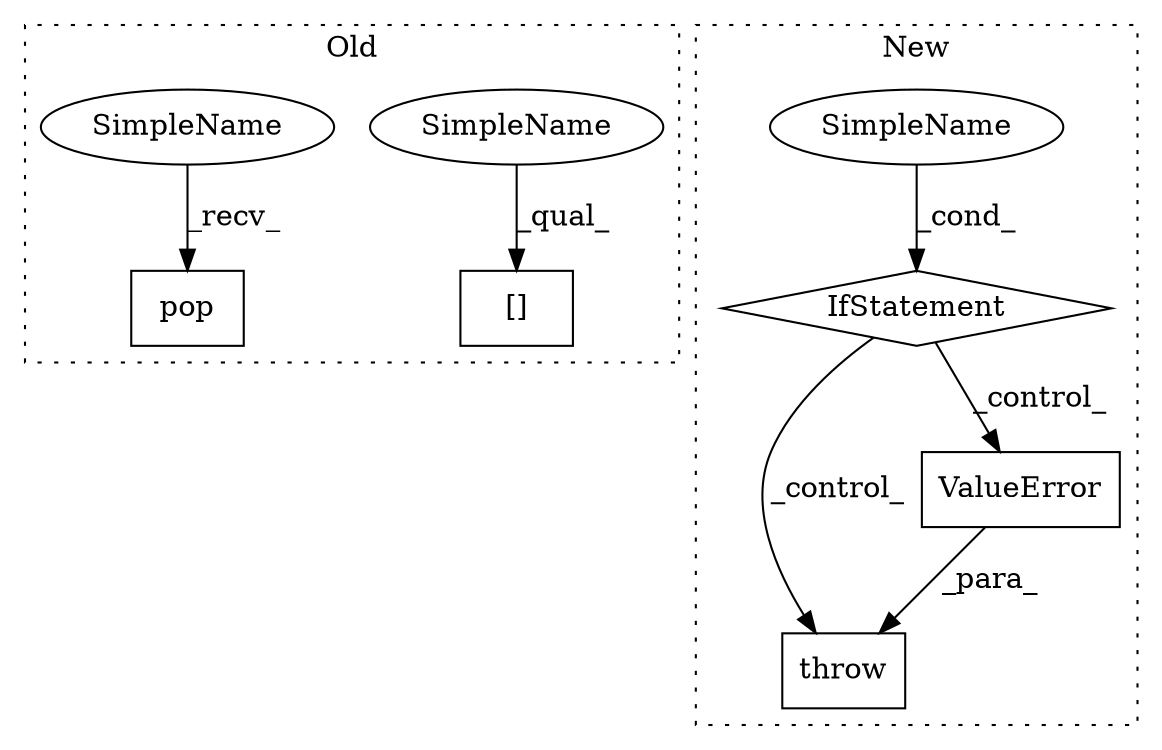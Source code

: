 digraph G {
subgraph cluster0 {
1 [label="pop" a="32" s="14483,14488" l="4,1" shape="box"];
3 [label="[]" a="2" s="14503,14524" l="14,1" shape="box"];
7 [label="SimpleName" a="42" s="14503" l="13" shape="ellipse"];
8 [label="SimpleName" a="42" s="14469" l="13" shape="ellipse"];
label = "Old";
style="dotted";
}
subgraph cluster1 {
2 [label="throw" a="53" s="14363" l="6" shape="box"];
4 [label="IfStatement" a="25" s="14307,14345" l="4,2" shape="diamond"];
5 [label="ValueError" a="32" s="14369,14434" l="11,1" shape="box"];
6 [label="SimpleName" a="42" s="" l="" shape="ellipse"];
label = "New";
style="dotted";
}
4 -> 2 [label="_control_"];
4 -> 5 [label="_control_"];
5 -> 2 [label="_para_"];
6 -> 4 [label="_cond_"];
7 -> 3 [label="_qual_"];
8 -> 1 [label="_recv_"];
}